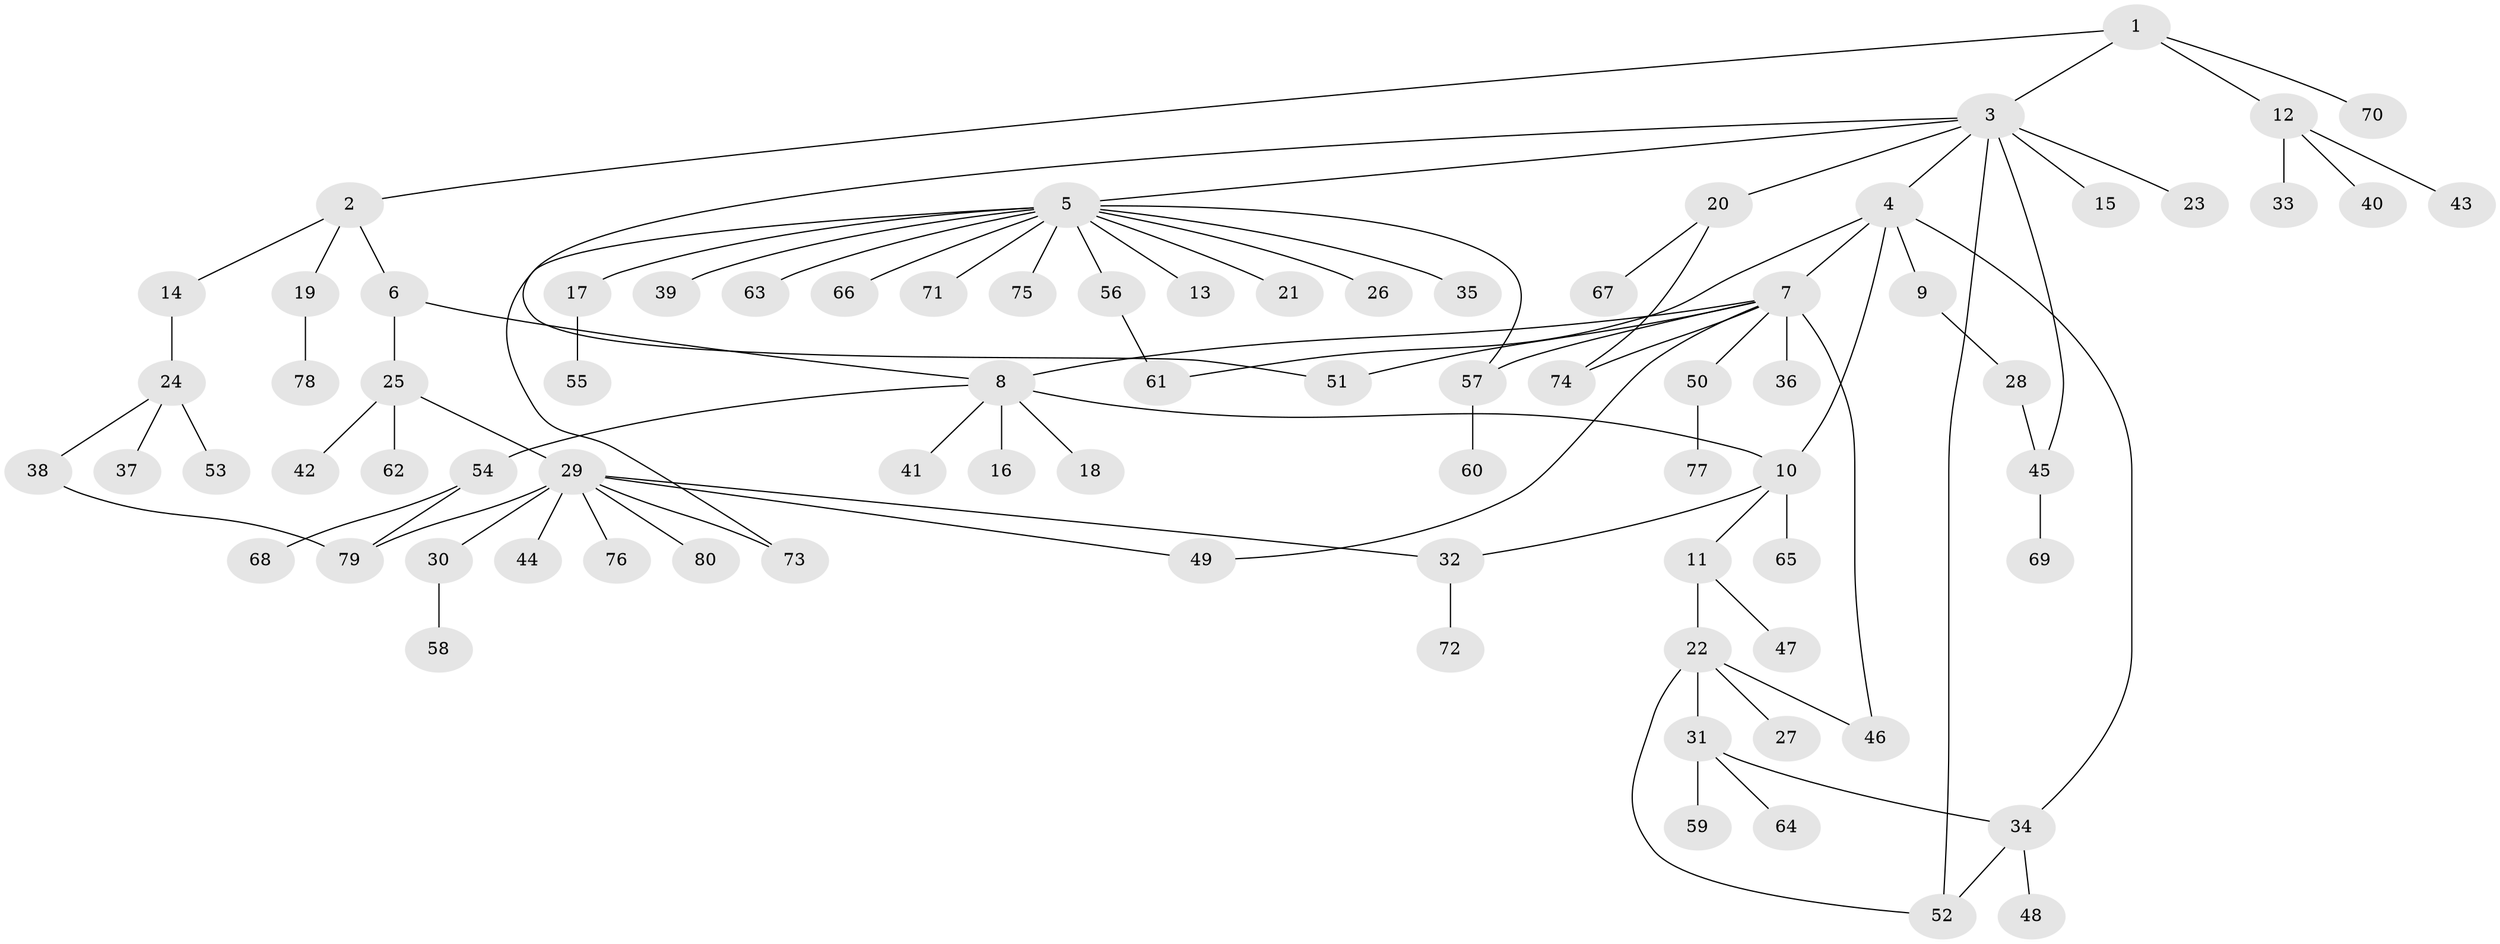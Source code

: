 // Generated by graph-tools (version 1.1) at 2025/49/03/09/25 03:49:56]
// undirected, 80 vertices, 95 edges
graph export_dot {
graph [start="1"]
  node [color=gray90,style=filled];
  1;
  2;
  3;
  4;
  5;
  6;
  7;
  8;
  9;
  10;
  11;
  12;
  13;
  14;
  15;
  16;
  17;
  18;
  19;
  20;
  21;
  22;
  23;
  24;
  25;
  26;
  27;
  28;
  29;
  30;
  31;
  32;
  33;
  34;
  35;
  36;
  37;
  38;
  39;
  40;
  41;
  42;
  43;
  44;
  45;
  46;
  47;
  48;
  49;
  50;
  51;
  52;
  53;
  54;
  55;
  56;
  57;
  58;
  59;
  60;
  61;
  62;
  63;
  64;
  65;
  66;
  67;
  68;
  69;
  70;
  71;
  72;
  73;
  74;
  75;
  76;
  77;
  78;
  79;
  80;
  1 -- 2;
  1 -- 3;
  1 -- 12;
  1 -- 70;
  2 -- 6;
  2 -- 14;
  2 -- 19;
  3 -- 4;
  3 -- 5;
  3 -- 15;
  3 -- 20;
  3 -- 23;
  3 -- 45;
  3 -- 51;
  3 -- 52;
  4 -- 7;
  4 -- 9;
  4 -- 10;
  4 -- 34;
  4 -- 61;
  5 -- 13;
  5 -- 17;
  5 -- 21;
  5 -- 26;
  5 -- 35;
  5 -- 39;
  5 -- 56;
  5 -- 57;
  5 -- 63;
  5 -- 66;
  5 -- 71;
  5 -- 73;
  5 -- 75;
  6 -- 8;
  6 -- 25;
  7 -- 8;
  7 -- 36;
  7 -- 46;
  7 -- 49;
  7 -- 50;
  7 -- 51;
  7 -- 57;
  7 -- 74;
  8 -- 10;
  8 -- 16;
  8 -- 18;
  8 -- 41;
  8 -- 54;
  9 -- 28;
  10 -- 11;
  10 -- 32;
  10 -- 65;
  11 -- 22;
  11 -- 47;
  12 -- 33;
  12 -- 40;
  12 -- 43;
  14 -- 24;
  17 -- 55;
  19 -- 78;
  20 -- 67;
  20 -- 74;
  22 -- 27;
  22 -- 31;
  22 -- 46;
  22 -- 52;
  24 -- 37;
  24 -- 38;
  24 -- 53;
  25 -- 29;
  25 -- 42;
  25 -- 62;
  28 -- 45;
  29 -- 30;
  29 -- 32;
  29 -- 44;
  29 -- 49;
  29 -- 73;
  29 -- 76;
  29 -- 79;
  29 -- 80;
  30 -- 58;
  31 -- 34;
  31 -- 59;
  31 -- 64;
  32 -- 72;
  34 -- 48;
  34 -- 52;
  38 -- 79;
  45 -- 69;
  50 -- 77;
  54 -- 68;
  54 -- 79;
  56 -- 61;
  57 -- 60;
}
